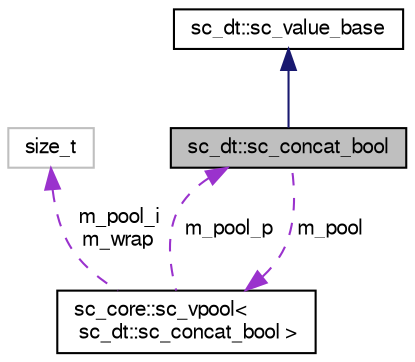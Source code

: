 digraph "sc_dt::sc_concat_bool"
{
  edge [fontname="FreeSans",fontsize="10",labelfontname="FreeSans",labelfontsize="10"];
  node [fontname="FreeSans",fontsize="10",shape=record];
  Node2 [label="sc_dt::sc_concat_bool",height=0.2,width=0.4,color="black", fillcolor="grey75", style="filled", fontcolor="black"];
  Node3 -> Node2 [dir="back",color="midnightblue",fontsize="10",style="solid",fontname="FreeSans"];
  Node3 [label="sc_dt::sc_value_base",height=0.2,width=0.4,color="black", fillcolor="white", style="filled",URL="$a01772.html"];
  Node4 -> Node2 [dir="back",color="darkorchid3",fontsize="10",style="dashed",label=" m_pool" ,fontname="FreeSans"];
  Node4 [label="sc_core::sc_vpool\<\l sc_dt::sc_concat_bool \>",height=0.2,width=0.4,color="black", fillcolor="white", style="filled",URL="$a02128.html"];
  Node2 -> Node4 [dir="back",color="darkorchid3",fontsize="10",style="dashed",label=" m_pool_p" ,fontname="FreeSans"];
  Node5 -> Node4 [dir="back",color="darkorchid3",fontsize="10",style="dashed",label=" m_pool_i\nm_wrap" ,fontname="FreeSans"];
  Node5 [label="size_t",height=0.2,width=0.4,color="grey75", fillcolor="white", style="filled"];
}
